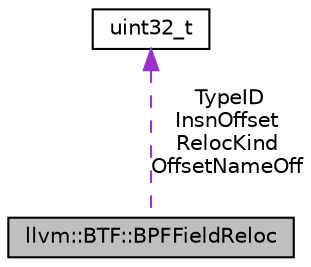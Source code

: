 digraph "llvm::BTF::BPFFieldReloc"
{
 // LATEX_PDF_SIZE
  bgcolor="transparent";
  edge [fontname="Helvetica",fontsize="10",labelfontname="Helvetica",labelfontsize="10"];
  node [fontname="Helvetica",fontsize="10",shape=record];
  Node1 [label="llvm::BTF::BPFFieldReloc",height=0.2,width=0.4,color="black", fillcolor="grey75", style="filled", fontcolor="black",tooltip="Specifying one offset relocation."];
  Node2 -> Node1 [dir="back",color="darkorchid3",fontsize="10",style="dashed",label=" TypeID\nInsnOffset\nRelocKind\nOffsetNameOff" ,fontname="Helvetica"];
  Node2 [label="uint32_t",height=0.2,width=0.4,color="black",URL="$classuint32__t.html",tooltip=" "];
}

